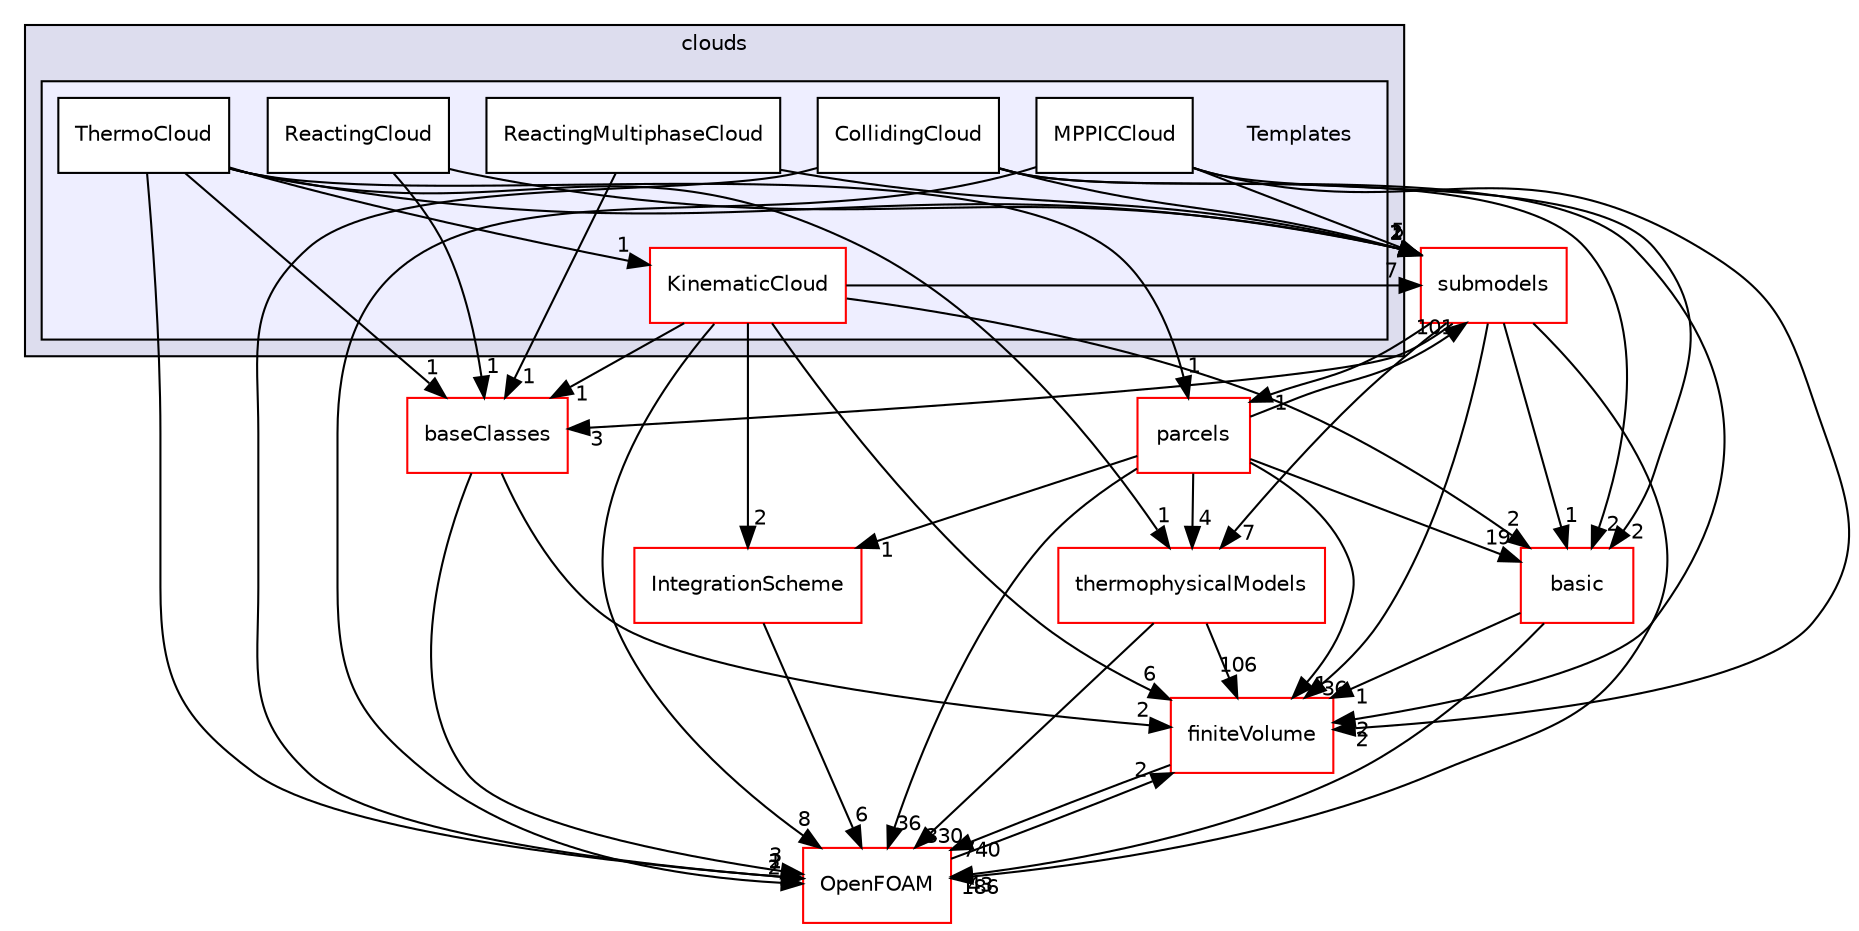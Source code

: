 digraph "src/lagrangian/intermediate/clouds/Templates" {
  bgcolor=transparent;
  compound=true
  node [ fontsize="10", fontname="Helvetica"];
  edge [ labelfontsize="10", labelfontname="Helvetica"];
  subgraph clusterdir_bdd630a78c14e3d279a2564e7964fc69 {
    graph [ bgcolor="#ddddee", pencolor="black", label="clouds" fontname="Helvetica", fontsize="10", URL="dir_bdd630a78c14e3d279a2564e7964fc69.html"]
  subgraph clusterdir_f332ac72f0d3698ba18c2dc3cab43221 {
    graph [ bgcolor="#eeeeff", pencolor="black", label="" URL="dir_f332ac72f0d3698ba18c2dc3cab43221.html"];
    dir_f332ac72f0d3698ba18c2dc3cab43221 [shape=plaintext label="Templates"];
    dir_9e53c030b58931d3e7e0cb89469c1b97 [shape=box label="CollidingCloud" color="black" fillcolor="white" style="filled" URL="dir_9e53c030b58931d3e7e0cb89469c1b97.html"];
    dir_f2c567e1bc38681b9a77ebee52460481 [shape=box label="KinematicCloud" color="red" fillcolor="white" style="filled" URL="dir_f2c567e1bc38681b9a77ebee52460481.html"];
    dir_d1d1b7a402223c99aab1cb171dfd14ca [shape=box label="MPPICCloud" color="black" fillcolor="white" style="filled" URL="dir_d1d1b7a402223c99aab1cb171dfd14ca.html"];
    dir_10fbde5bdcb05daa6c7e2d43c04b094a [shape=box label="ReactingCloud" color="black" fillcolor="white" style="filled" URL="dir_10fbde5bdcb05daa6c7e2d43c04b094a.html"];
    dir_ce989e1475c1f319d4c344304389a52f [shape=box label="ReactingMultiphaseCloud" color="black" fillcolor="white" style="filled" URL="dir_ce989e1475c1f319d4c344304389a52f.html"];
    dir_34627bec83161f273e714da7ad5d064d [shape=box label="ThermoCloud" color="black" fillcolor="white" style="filled" URL="dir_34627bec83161f273e714da7ad5d064d.html"];
  }
  }
  dir_9bd15774b555cf7259a6fa18f99fe99b [shape=box label="finiteVolume" color="red" URL="dir_9bd15774b555cf7259a6fa18f99fe99b.html"];
  dir_8406eabe9caa8508b9c075038a008bd7 [shape=box label="baseClasses" color="red" URL="dir_8406eabe9caa8508b9c075038a008bd7.html"];
  dir_2778d089ec5c4f66810b11f753867003 [shape=box label="thermophysicalModels" color="red" URL="dir_2778d089ec5c4f66810b11f753867003.html"];
  dir_c5473ff19b20e6ec4dfe5c310b3778a8 [shape=box label="OpenFOAM" color="red" URL="dir_c5473ff19b20e6ec4dfe5c310b3778a8.html"];
  dir_09df4de2b5aaa842302a6556950f73f6 [shape=box label="IntegrationScheme" color="red" URL="dir_09df4de2b5aaa842302a6556950f73f6.html"];
  dir_b8d19ddbdf0975644e34192d6313800e [shape=box label="parcels" color="red" URL="dir_b8d19ddbdf0975644e34192d6313800e.html"];
  dir_584e0ab0901b4327f36f4285cac7f2f8 [shape=box label="basic" color="red" URL="dir_584e0ab0901b4327f36f4285cac7f2f8.html"];
  dir_825de5f87f0ef3ae7d76ccd6a5458244 [shape=box label="submodels" color="red" URL="dir_825de5f87f0ef3ae7d76ccd6a5458244.html"];
  dir_9bd15774b555cf7259a6fa18f99fe99b->dir_c5473ff19b20e6ec4dfe5c310b3778a8 [headlabel="740", labeldistance=1.5 headhref="dir_000892_001950.html"];
  dir_9e53c030b58931d3e7e0cb89469c1b97->dir_9bd15774b555cf7259a6fa18f99fe99b [headlabel="2", labeldistance=1.5 headhref="dir_001498_000892.html"];
  dir_9e53c030b58931d3e7e0cb89469c1b97->dir_c5473ff19b20e6ec4dfe5c310b3778a8 [headlabel="2", labeldistance=1.5 headhref="dir_001498_001950.html"];
  dir_9e53c030b58931d3e7e0cb89469c1b97->dir_584e0ab0901b4327f36f4285cac7f2f8 [headlabel="2", labeldistance=1.5 headhref="dir_001498_001419.html"];
  dir_9e53c030b58931d3e7e0cb89469c1b97->dir_825de5f87f0ef3ae7d76ccd6a5458244 [headlabel="1", labeldistance=1.5 headhref="dir_001498_001443.html"];
  dir_d1d1b7a402223c99aab1cb171dfd14ca->dir_9bd15774b555cf7259a6fa18f99fe99b [headlabel="2", labeldistance=1.5 headhref="dir_001501_000892.html"];
  dir_d1d1b7a402223c99aab1cb171dfd14ca->dir_c5473ff19b20e6ec4dfe5c310b3778a8 [headlabel="2", labeldistance=1.5 headhref="dir_001501_001950.html"];
  dir_d1d1b7a402223c99aab1cb171dfd14ca->dir_584e0ab0901b4327f36f4285cac7f2f8 [headlabel="2", labeldistance=1.5 headhref="dir_001501_001419.html"];
  dir_d1d1b7a402223c99aab1cb171dfd14ca->dir_825de5f87f0ef3ae7d76ccd6a5458244 [headlabel="5", labeldistance=1.5 headhref="dir_001501_001443.html"];
  dir_8406eabe9caa8508b9c075038a008bd7->dir_9bd15774b555cf7259a6fa18f99fe99b [headlabel="2", labeldistance=1.5 headhref="dir_001485_000892.html"];
  dir_8406eabe9caa8508b9c075038a008bd7->dir_c5473ff19b20e6ec4dfe5c310b3778a8 [headlabel="3", labeldistance=1.5 headhref="dir_001485_001950.html"];
  dir_2778d089ec5c4f66810b11f753867003->dir_9bd15774b555cf7259a6fa18f99fe99b [headlabel="106", labeldistance=1.5 headhref="dir_001233_000892.html"];
  dir_2778d089ec5c4f66810b11f753867003->dir_c5473ff19b20e6ec4dfe5c310b3778a8 [headlabel="330", labeldistance=1.5 headhref="dir_001233_001950.html"];
  dir_34627bec83161f273e714da7ad5d064d->dir_8406eabe9caa8508b9c075038a008bd7 [headlabel="1", labeldistance=1.5 headhref="dir_001504_001485.html"];
  dir_34627bec83161f273e714da7ad5d064d->dir_2778d089ec5c4f66810b11f753867003 [headlabel="1", labeldistance=1.5 headhref="dir_001504_001233.html"];
  dir_34627bec83161f273e714da7ad5d064d->dir_c5473ff19b20e6ec4dfe5c310b3778a8 [headlabel="1", labeldistance=1.5 headhref="dir_001504_001950.html"];
  dir_34627bec83161f273e714da7ad5d064d->dir_b8d19ddbdf0975644e34192d6313800e [headlabel="1", labeldistance=1.5 headhref="dir_001504_001512.html"];
  dir_34627bec83161f273e714da7ad5d064d->dir_f2c567e1bc38681b9a77ebee52460481 [headlabel="1", labeldistance=1.5 headhref="dir_001504_001499.html"];
  dir_34627bec83161f273e714da7ad5d064d->dir_825de5f87f0ef3ae7d76ccd6a5458244 [headlabel="1", labeldistance=1.5 headhref="dir_001504_001443.html"];
  dir_c5473ff19b20e6ec4dfe5c310b3778a8->dir_9bd15774b555cf7259a6fa18f99fe99b [headlabel="2", labeldistance=1.5 headhref="dir_001950_000892.html"];
  dir_09df4de2b5aaa842302a6556950f73f6->dir_c5473ff19b20e6ec4dfe5c310b3778a8 [headlabel="6", labeldistance=1.5 headhref="dir_001505_001950.html"];
  dir_b8d19ddbdf0975644e34192d6313800e->dir_9bd15774b555cf7259a6fa18f99fe99b [headlabel="1", labeldistance=1.5 headhref="dir_001512_000892.html"];
  dir_b8d19ddbdf0975644e34192d6313800e->dir_2778d089ec5c4f66810b11f753867003 [headlabel="4", labeldistance=1.5 headhref="dir_001512_001233.html"];
  dir_b8d19ddbdf0975644e34192d6313800e->dir_c5473ff19b20e6ec4dfe5c310b3778a8 [headlabel="36", labeldistance=1.5 headhref="dir_001512_001950.html"];
  dir_b8d19ddbdf0975644e34192d6313800e->dir_09df4de2b5aaa842302a6556950f73f6 [headlabel="1", labeldistance=1.5 headhref="dir_001512_001505.html"];
  dir_b8d19ddbdf0975644e34192d6313800e->dir_584e0ab0901b4327f36f4285cac7f2f8 [headlabel="19", labeldistance=1.5 headhref="dir_001512_001419.html"];
  dir_b8d19ddbdf0975644e34192d6313800e->dir_825de5f87f0ef3ae7d76ccd6a5458244 [headlabel="101", labeldistance=1.5 headhref="dir_001512_001443.html"];
  dir_ce989e1475c1f319d4c344304389a52f->dir_8406eabe9caa8508b9c075038a008bd7 [headlabel="1", labeldistance=1.5 headhref="dir_001503_001485.html"];
  dir_ce989e1475c1f319d4c344304389a52f->dir_825de5f87f0ef3ae7d76ccd6a5458244 [headlabel="2", labeldistance=1.5 headhref="dir_001503_001443.html"];
  dir_10fbde5bdcb05daa6c7e2d43c04b094a->dir_8406eabe9caa8508b9c075038a008bd7 [headlabel="1", labeldistance=1.5 headhref="dir_001502_001485.html"];
  dir_10fbde5bdcb05daa6c7e2d43c04b094a->dir_825de5f87f0ef3ae7d76ccd6a5458244 [headlabel="2", labeldistance=1.5 headhref="dir_001502_001443.html"];
  dir_584e0ab0901b4327f36f4285cac7f2f8->dir_9bd15774b555cf7259a6fa18f99fe99b [headlabel="1", labeldistance=1.5 headhref="dir_001419_000892.html"];
  dir_584e0ab0901b4327f36f4285cac7f2f8->dir_c5473ff19b20e6ec4dfe5c310b3778a8 [headlabel="43", labeldistance=1.5 headhref="dir_001419_001950.html"];
  dir_f2c567e1bc38681b9a77ebee52460481->dir_9bd15774b555cf7259a6fa18f99fe99b [headlabel="6", labeldistance=1.5 headhref="dir_001499_000892.html"];
  dir_f2c567e1bc38681b9a77ebee52460481->dir_8406eabe9caa8508b9c075038a008bd7 [headlabel="1", labeldistance=1.5 headhref="dir_001499_001485.html"];
  dir_f2c567e1bc38681b9a77ebee52460481->dir_c5473ff19b20e6ec4dfe5c310b3778a8 [headlabel="8", labeldistance=1.5 headhref="dir_001499_001950.html"];
  dir_f2c567e1bc38681b9a77ebee52460481->dir_09df4de2b5aaa842302a6556950f73f6 [headlabel="2", labeldistance=1.5 headhref="dir_001499_001505.html"];
  dir_f2c567e1bc38681b9a77ebee52460481->dir_584e0ab0901b4327f36f4285cac7f2f8 [headlabel="2", labeldistance=1.5 headhref="dir_001499_001419.html"];
  dir_f2c567e1bc38681b9a77ebee52460481->dir_825de5f87f0ef3ae7d76ccd6a5458244 [headlabel="7", labeldistance=1.5 headhref="dir_001499_001443.html"];
  dir_825de5f87f0ef3ae7d76ccd6a5458244->dir_9bd15774b555cf7259a6fa18f99fe99b [headlabel="36", labeldistance=1.5 headhref="dir_001443_000892.html"];
  dir_825de5f87f0ef3ae7d76ccd6a5458244->dir_8406eabe9caa8508b9c075038a008bd7 [headlabel="3", labeldistance=1.5 headhref="dir_001443_001485.html"];
  dir_825de5f87f0ef3ae7d76ccd6a5458244->dir_2778d089ec5c4f66810b11f753867003 [headlabel="7", labeldistance=1.5 headhref="dir_001443_001233.html"];
  dir_825de5f87f0ef3ae7d76ccd6a5458244->dir_c5473ff19b20e6ec4dfe5c310b3778a8 [headlabel="186", labeldistance=1.5 headhref="dir_001443_001950.html"];
  dir_825de5f87f0ef3ae7d76ccd6a5458244->dir_b8d19ddbdf0975644e34192d6313800e [headlabel="1", labeldistance=1.5 headhref="dir_001443_001512.html"];
  dir_825de5f87f0ef3ae7d76ccd6a5458244->dir_584e0ab0901b4327f36f4285cac7f2f8 [headlabel="1", labeldistance=1.5 headhref="dir_001443_001419.html"];
}
